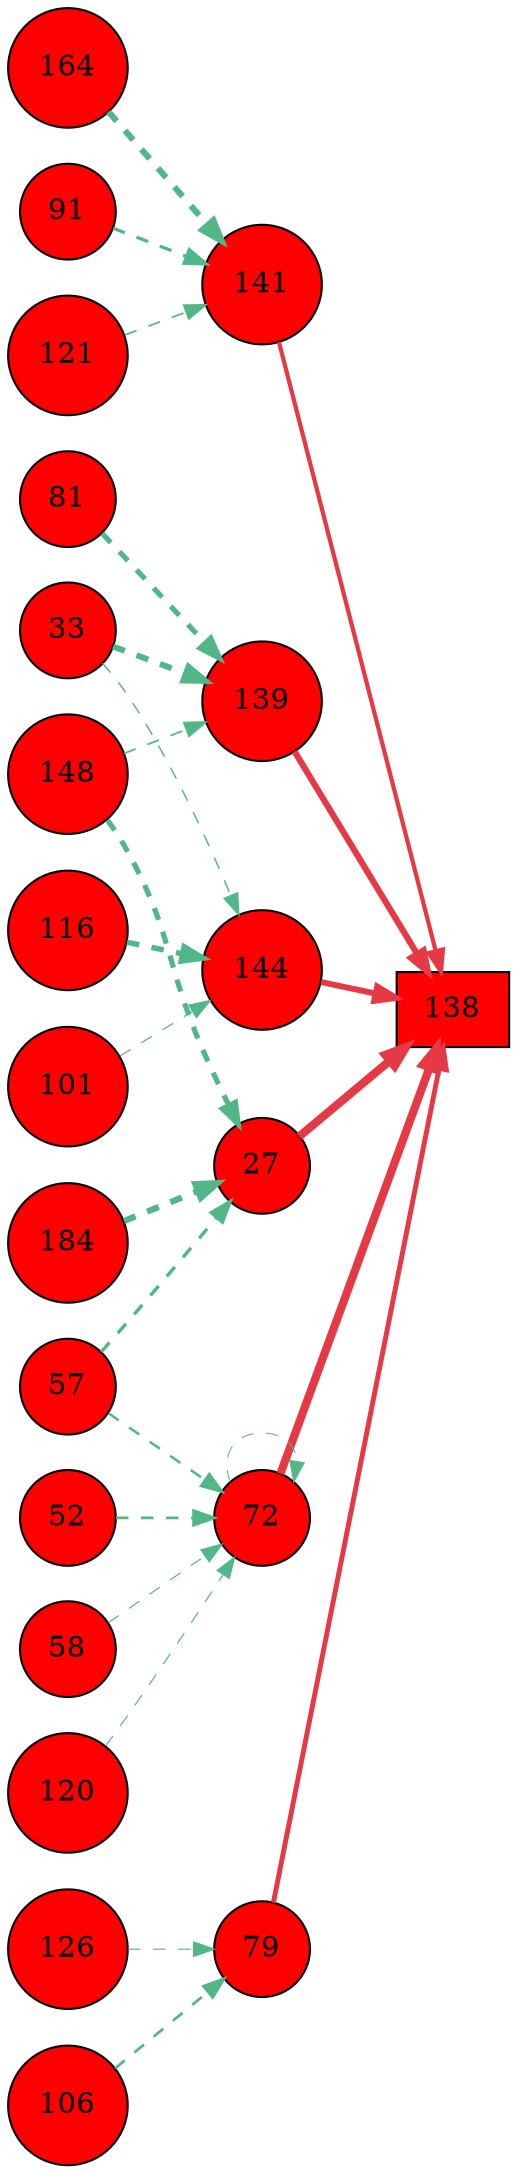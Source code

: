 digraph G{
rankdir=LR;
138 [style=filled, shape=box, fillcolor="#fe0000", label="138"];
139 [style=filled, shape=circle, fillcolor="#fe0000", label="139"];
141 [style=filled, shape=circle, fillcolor="#fe0000", label="141"];
144 [style=filled, shape=circle, fillcolor="#fe0000", label="144"];
148 [style=filled, shape=circle, fillcolor="#fe0000", label="148"];
27 [style=filled, shape=circle, fillcolor="#fe0000", label="27"];
33 [style=filled, shape=circle, fillcolor="#fe0000", label="33"];
164 [style=filled, shape=circle, fillcolor="#fe0000", label="164"];
52 [style=filled, shape=circle, fillcolor="#fe0000", label="52"];
184 [style=filled, shape=circle, fillcolor="#fe0000", label="184"];
57 [style=filled, shape=circle, fillcolor="#fe0000", label="57"];
58 [style=filled, shape=circle, fillcolor="#fe0000", label="58"];
72 [style=filled, shape=circle, fillcolor="#fe0000", label="72"];
79 [style=filled, shape=circle, fillcolor="#fe0000", label="79"];
81 [style=filled, shape=circle, fillcolor="#fe0000", label="81"];
91 [style=filled, shape=circle, fillcolor="#fe0000", label="91"];
101 [style=filled, shape=circle, fillcolor="#fe0000", label="101"];
106 [style=filled, shape=circle, fillcolor="#fe0000", label="106"];
116 [style=filled, shape=circle, fillcolor="#fe0000", label="116"];
120 [style=filled, shape=circle, fillcolor="#fe0000", label="120"];
121 [style=filled, shape=circle, fillcolor="#fe0000", label="121"];
126 [style=filled, shape=circle, fillcolor="#fe0000", label="126"];
27 -> 138 [color="#e63946",penwidth=4.00];
72 -> 138 [color="#e63946",penwidth=3.95];
139 -> 138 [color="#e63946",penwidth=2.99];
144 -> 138 [color="#e63946",penwidth=2.86];
79 -> 138 [color="#e63946",penwidth=2.38];
141 -> 138 [color="#e63946",penwidth=2.05];
52 -> 72 [color="#52b788",style=dashed,penwidth=1.32];
57 -> 72 [color="#52b788",style=dashed,penwidth=1.21];
58 -> 72 [color="#52b788",style=dashed,penwidth=0.59];
120 -> 72 [color="#52b788",style=dashed,penwidth=0.58];
72 -> 72 [color="#52b788",style=dashed,penwidth=0.50];
33 -> 139 [color="#52b788",style=dashed,penwidth=2.86];
81 -> 139 [color="#52b788",style=dashed,penwidth=2.52];
148 -> 139 [color="#52b788",style=dashed,penwidth=0.85];
164 -> 141 [color="#52b788",style=dashed,penwidth=2.99];
91 -> 141 [color="#52b788",style=dashed,penwidth=1.57];
121 -> 141 [color="#52b788",style=dashed,penwidth=0.84];
106 -> 79 [color="#52b788",style=dashed,penwidth=1.31];
126 -> 79 [color="#52b788",style=dashed,penwidth=0.56];
116 -> 144 [color="#52b788",style=dashed,penwidth=2.64];
33 -> 144 [color="#52b788",style=dashed,penwidth=0.70];
101 -> 144 [color="#52b788",style=dashed,penwidth=0.60];
184 -> 27 [color="#52b788",style=dashed,penwidth=3.00];
148 -> 27 [color="#52b788",style=dashed,penwidth=2.52];
57 -> 27 [color="#52b788",style=dashed,penwidth=1.64];
}